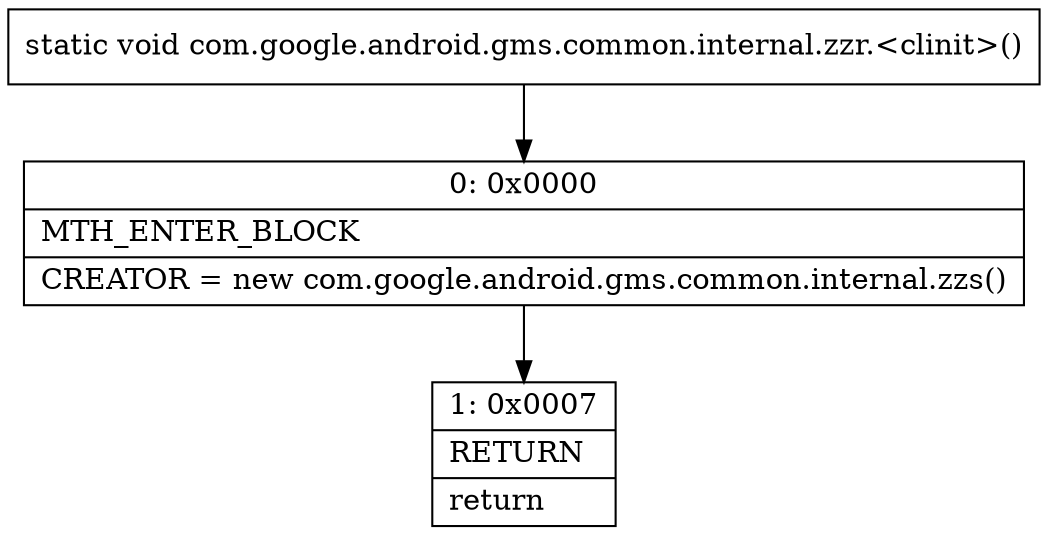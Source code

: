 digraph "CFG forcom.google.android.gms.common.internal.zzr.\<clinit\>()V" {
Node_0 [shape=record,label="{0\:\ 0x0000|MTH_ENTER_BLOCK\l|CREATOR = new com.google.android.gms.common.internal.zzs()\l}"];
Node_1 [shape=record,label="{1\:\ 0x0007|RETURN\l|return\l}"];
MethodNode[shape=record,label="{static void com.google.android.gms.common.internal.zzr.\<clinit\>() }"];
MethodNode -> Node_0;
Node_0 -> Node_1;
}


